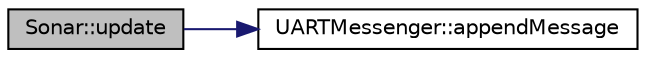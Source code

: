 digraph "Sonar::update"
{
  edge [fontname="Helvetica",fontsize="10",labelfontname="Helvetica",labelfontsize="10"];
  node [fontname="Helvetica",fontsize="10",shape=record];
  rankdir="LR";
  Node4 [label="Sonar::update",height=0.2,width=0.4,color="black", fillcolor="grey75", style="filled", fontcolor="black"];
  Node4 -> Node5 [color="midnightblue",fontsize="10",style="solid",fontname="Helvetica"];
  Node5 [label="UARTMessenger::appendMessage",height=0.2,width=0.4,color="black", fillcolor="white", style="filled",URL="$class_u_a_r_t_messenger.html#ada0967869e320c236a211b405abf128a"];
}
